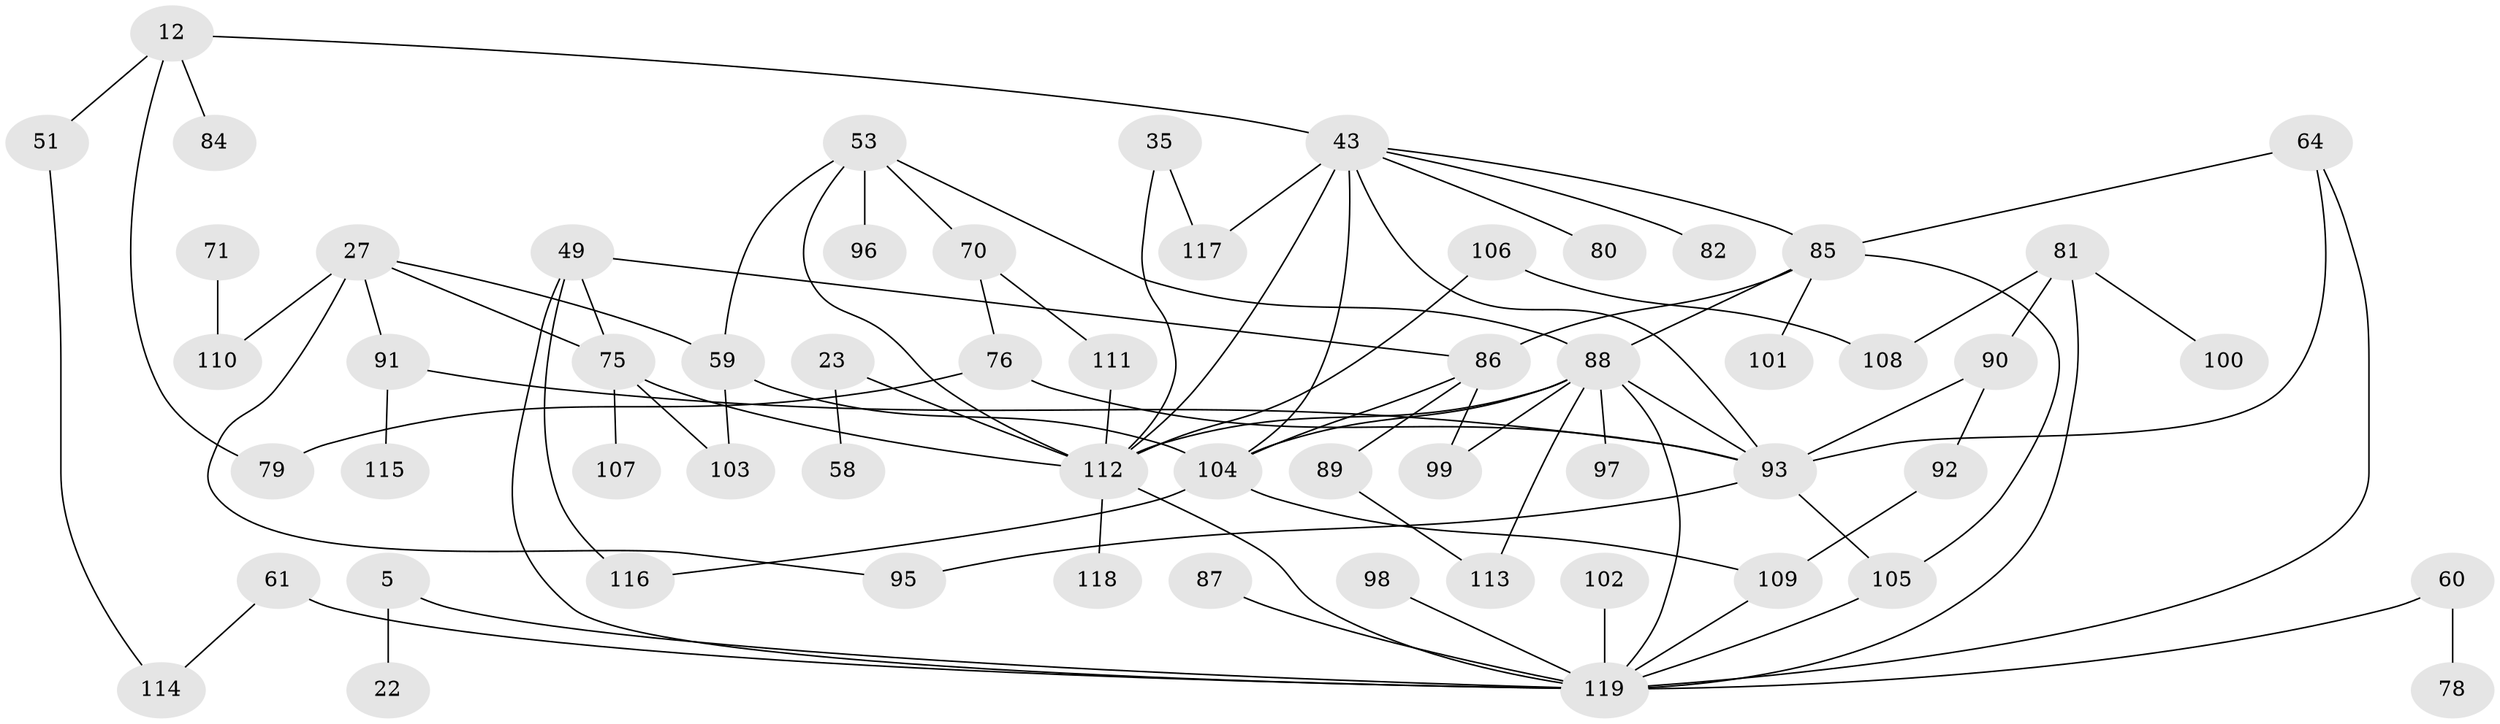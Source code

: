 // original degree distribution, {11: 0.008403361344537815, 5: 0.03361344537815126, 8: 0.01680672268907563, 3: 0.3277310924369748, 2: 0.2857142857142857, 4: 0.12605042016806722, 6: 0.03361344537815126, 1: 0.16806722689075632}
// Generated by graph-tools (version 1.1) at 2025/42/03/09/25 04:42:35]
// undirected, 59 vertices, 87 edges
graph export_dot {
graph [start="1"]
  node [color=gray90,style=filled];
  5;
  12;
  22;
  23;
  27;
  35;
  43 [super="+7"];
  49 [super="+44"];
  51;
  53 [super="+29"];
  58;
  59 [super="+46"];
  60;
  61;
  64;
  70 [super="+56"];
  71;
  75 [super="+24"];
  76 [super="+45"];
  78;
  79;
  80;
  81 [super="+67"];
  82;
  84;
  85 [super="+65+69"];
  86 [super="+54"];
  87;
  88 [super="+16+39+40+72+74"];
  89;
  90;
  91 [super="+34+66"];
  92;
  93 [super="+28+41+73"];
  95;
  96;
  97;
  98;
  99;
  100;
  101;
  102;
  103;
  104 [super="+14+68"];
  105 [super="+10+63"];
  106 [super="+47"];
  107;
  108;
  109;
  110 [super="+38"];
  111 [super="+25+62"];
  112 [super="+2+77"];
  113;
  114;
  115;
  116;
  117;
  118;
  119 [super="+94+17+13+36+83"];
  5 -- 22;
  5 -- 119;
  12 -- 51;
  12 -- 84;
  12 -- 79;
  12 -- 43;
  23 -- 58;
  23 -- 112;
  27 -- 110 [weight=2];
  27 -- 95;
  27 -- 75;
  27 -- 91;
  27 -- 59;
  35 -- 117;
  35 -- 112;
  43 -- 80;
  43 -- 82;
  43 -- 104 [weight=3];
  43 -- 112 [weight=2];
  43 -- 117;
  43 -- 93;
  43 -- 85 [weight=2];
  49 -- 75;
  49 -- 116;
  49 -- 119;
  49 -- 86;
  51 -- 114;
  53 -- 96;
  53 -- 112 [weight=2];
  53 -- 70;
  53 -- 59;
  53 -- 88 [weight=2];
  59 -- 103;
  59 -- 104;
  60 -- 78;
  60 -- 119;
  61 -- 114;
  61 -- 119 [weight=2];
  64 -- 119;
  64 -- 93;
  64 -- 85;
  70 -- 111;
  70 -- 76;
  71 -- 110;
  75 -- 107;
  75 -- 112;
  75 -- 103;
  76 -- 79;
  76 -- 93 [weight=2];
  81 -- 100;
  81 -- 119;
  81 -- 90;
  81 -- 108;
  85 -- 88 [weight=2];
  85 -- 105;
  85 -- 101;
  85 -- 86;
  86 -- 104;
  86 -- 99;
  86 -- 89;
  87 -- 119;
  88 -- 97;
  88 -- 99;
  88 -- 112;
  88 -- 93 [weight=3];
  88 -- 119 [weight=3];
  88 -- 113;
  88 -- 104;
  89 -- 113;
  90 -- 92;
  90 -- 93;
  91 -- 115;
  91 -- 93;
  92 -- 109;
  93 -- 105 [weight=2];
  93 -- 95;
  98 -- 119;
  102 -- 119;
  104 -- 116;
  104 -- 109;
  105 -- 119 [weight=3];
  106 -- 108 [weight=2];
  106 -- 112;
  109 -- 119;
  111 -- 112;
  112 -- 118;
  112 -- 119 [weight=4];
}
